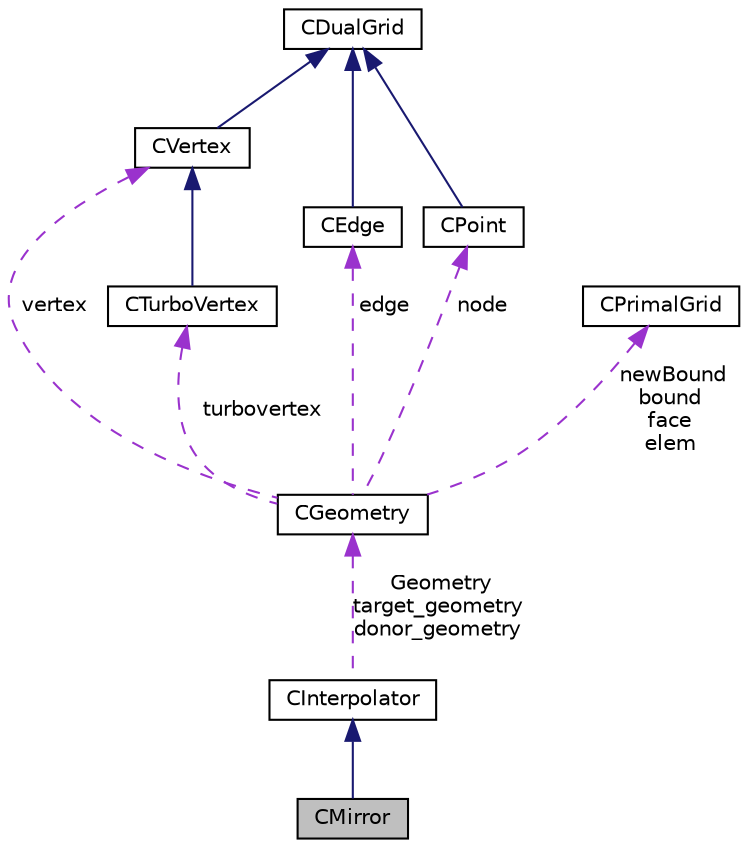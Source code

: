 digraph "CMirror"
{
  edge [fontname="Helvetica",fontsize="10",labelfontname="Helvetica",labelfontsize="10"];
  node [fontname="Helvetica",fontsize="10",shape=record];
  Node2 [label="CMirror",height=0.2,width=0.4,color="black", fillcolor="grey75", style="filled", fontcolor="black"];
  Node3 -> Node2 [dir="back",color="midnightblue",fontsize="10",style="solid",fontname="Helvetica"];
  Node3 [label="CInterpolator",height=0.2,width=0.4,color="black", fillcolor="white", style="filled",URL="$class_c_interpolator.html",tooltip="Main class for defining the interpolator, it requires a child class for each particular interpolation..."];
  Node4 -> Node3 [dir="back",color="darkorchid3",fontsize="10",style="dashed",label=" Geometry\ntarget_geometry\ndonor_geometry" ,fontname="Helvetica"];
  Node4 [label="CGeometry",height=0.2,width=0.4,color="black", fillcolor="white", style="filled",URL="$class_c_geometry.html",tooltip="Parent class for defining the geometry of the problem (complete geometry, multigrid agglomerated geom..."];
  Node5 -> Node4 [dir="back",color="darkorchid3",fontsize="10",style="dashed",label=" turbovertex" ,fontname="Helvetica"];
  Node5 [label="CTurboVertex",height=0.2,width=0.4,color="black", fillcolor="white", style="filled",URL="$class_c_turbo_vertex.html",tooltip="Class for vertex definition for turbomachinery (equivalent to edges, but for the boundaries). "];
  Node6 -> Node5 [dir="back",color="midnightblue",fontsize="10",style="solid",fontname="Helvetica"];
  Node6 [label="CVertex",height=0.2,width=0.4,color="black", fillcolor="white", style="filled",URL="$class_c_vertex.html",tooltip="Class for vertex definition (equivalent to edges, but for the boundaries). "];
  Node7 -> Node6 [dir="back",color="midnightblue",fontsize="10",style="solid",fontname="Helvetica"];
  Node7 [label="CDualGrid",height=0.2,width=0.4,color="black", fillcolor="white", style="filled",URL="$class_c_dual_grid.html",tooltip="Class for controlling the dual volume definition. The dual volume is compose by three main elements: ..."];
  Node8 -> Node4 [dir="back",color="darkorchid3",fontsize="10",style="dashed",label=" newBound\nbound\nface\nelem" ,fontname="Helvetica"];
  Node8 [label="CPrimalGrid",height=0.2,width=0.4,color="black", fillcolor="white", style="filled",URL="$class_c_primal_grid.html",tooltip="Class to define the numerical primal grid. "];
  Node6 -> Node4 [dir="back",color="darkorchid3",fontsize="10",style="dashed",label=" vertex" ,fontname="Helvetica"];
  Node9 -> Node4 [dir="back",color="darkorchid3",fontsize="10",style="dashed",label=" edge" ,fontname="Helvetica"];
  Node9 [label="CEdge",height=0.2,width=0.4,color="black", fillcolor="white", style="filled",URL="$class_c_edge.html",tooltip="Class for defining an edge. "];
  Node7 -> Node9 [dir="back",color="midnightblue",fontsize="10",style="solid",fontname="Helvetica"];
  Node10 -> Node4 [dir="back",color="darkorchid3",fontsize="10",style="dashed",label=" node" ,fontname="Helvetica"];
  Node10 [label="CPoint",height=0.2,width=0.4,color="black", fillcolor="white", style="filled",URL="$class_c_point.html",tooltip="Class for point definition (including control volume definition). "];
  Node7 -> Node10 [dir="back",color="midnightblue",fontsize="10",style="solid",fontname="Helvetica"];
}
